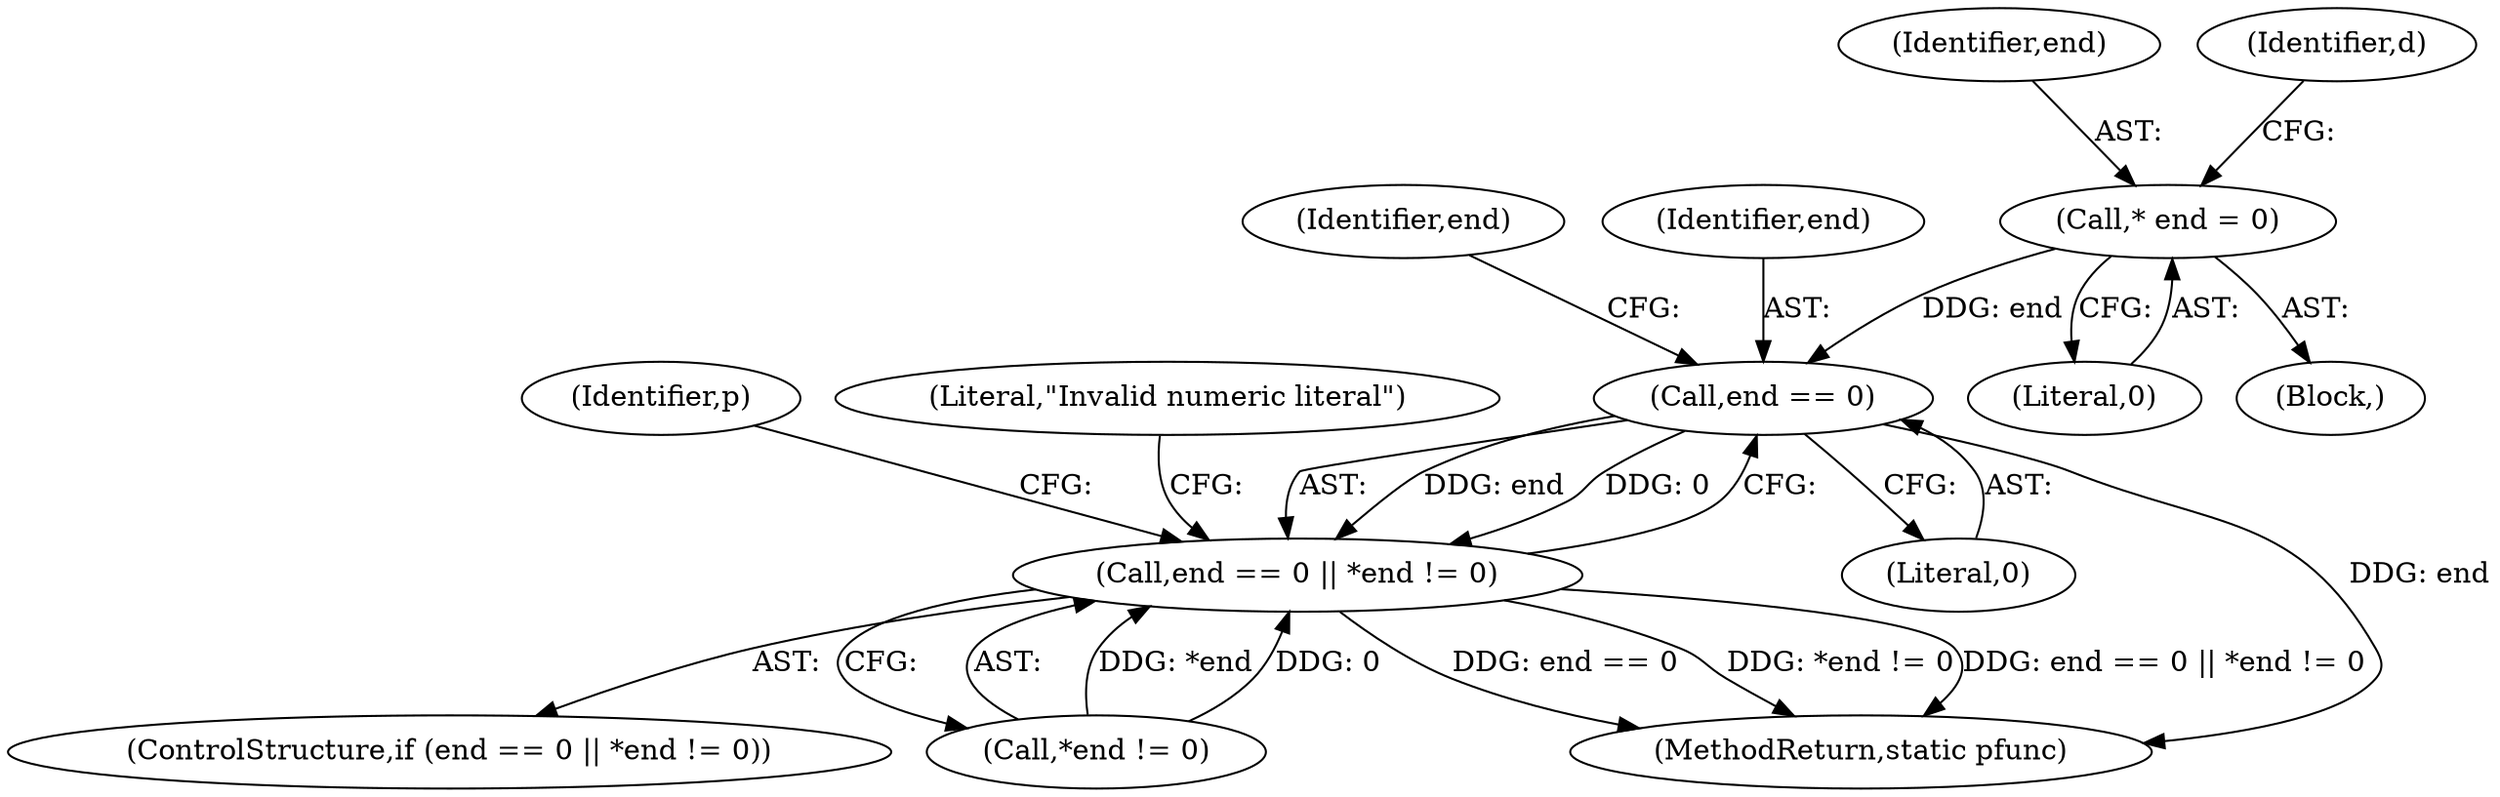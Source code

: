 digraph "0_jq_8eb1367ca44e772963e704a700ef72ae2e12babd@pointer" {
"1000207" [label="(Call,* end = 0)"];
"1000225" [label="(Call,end == 0)"];
"1000224" [label="(Call,end == 0 || *end != 0)"];
"1000208" [label="(Identifier,end)"];
"1000227" [label="(Literal,0)"];
"1000224" [label="(Call,end == 0 || *end != 0)"];
"1000236" [label="(Identifier,p)"];
"1000230" [label="(Identifier,end)"];
"1000209" [label="(Literal,0)"];
"1000207" [label="(Call,* end = 0)"];
"1000226" [label="(Identifier,end)"];
"1000223" [label="(ControlStructure,if (end == 0 || *end != 0))"];
"1000228" [label="(Call,*end != 0)"];
"1000225" [label="(Call,end == 0)"];
"1000246" [label="(MethodReturn,static pfunc)"];
"1000196" [label="(Block,)"];
"1000212" [label="(Identifier,d)"];
"1000233" [label="(Literal,\"Invalid numeric literal\")"];
"1000207" -> "1000196"  [label="AST: "];
"1000207" -> "1000209"  [label="CFG: "];
"1000208" -> "1000207"  [label="AST: "];
"1000209" -> "1000207"  [label="AST: "];
"1000212" -> "1000207"  [label="CFG: "];
"1000207" -> "1000225"  [label="DDG: end"];
"1000225" -> "1000224"  [label="AST: "];
"1000225" -> "1000227"  [label="CFG: "];
"1000226" -> "1000225"  [label="AST: "];
"1000227" -> "1000225"  [label="AST: "];
"1000230" -> "1000225"  [label="CFG: "];
"1000224" -> "1000225"  [label="CFG: "];
"1000225" -> "1000246"  [label="DDG: end"];
"1000225" -> "1000224"  [label="DDG: end"];
"1000225" -> "1000224"  [label="DDG: 0"];
"1000224" -> "1000223"  [label="AST: "];
"1000224" -> "1000228"  [label="CFG: "];
"1000228" -> "1000224"  [label="AST: "];
"1000233" -> "1000224"  [label="CFG: "];
"1000236" -> "1000224"  [label="CFG: "];
"1000224" -> "1000246"  [label="DDG: end == 0"];
"1000224" -> "1000246"  [label="DDG: *end != 0"];
"1000224" -> "1000246"  [label="DDG: end == 0 || *end != 0"];
"1000228" -> "1000224"  [label="DDG: *end"];
"1000228" -> "1000224"  [label="DDG: 0"];
}

